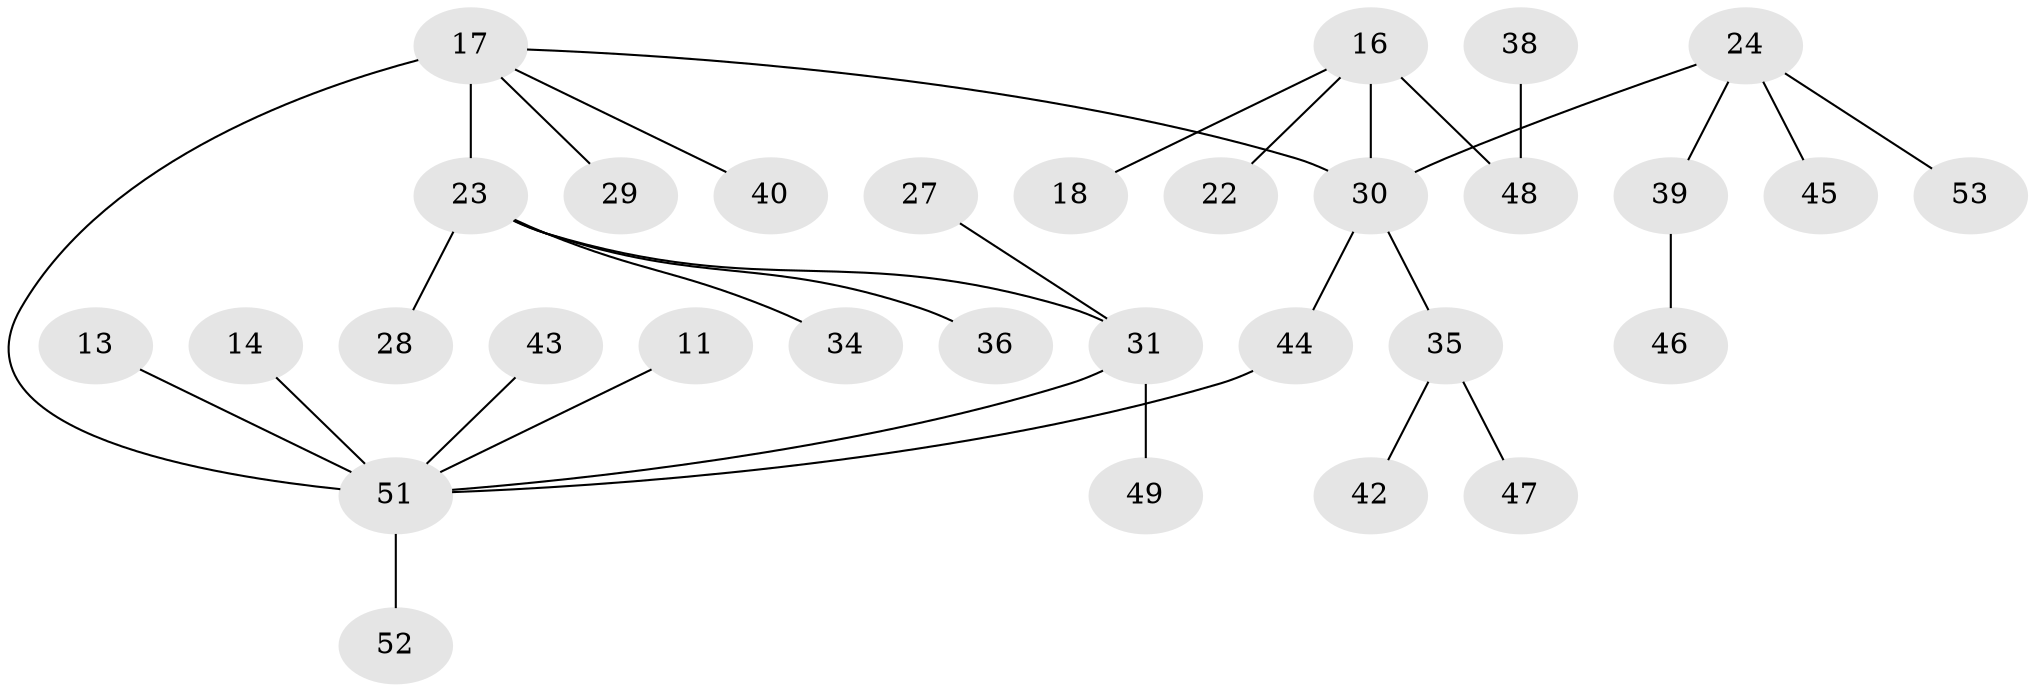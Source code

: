 // original degree distribution, {6: 0.03773584905660377, 1: 0.4528301886792453, 2: 0.22641509433962265, 5: 0.05660377358490566, 4: 0.09433962264150944, 3: 0.1320754716981132}
// Generated by graph-tools (version 1.1) at 2025/45/03/04/25 21:45:39]
// undirected, 31 vertices, 32 edges
graph export_dot {
graph [start="1"]
  node [color=gray90,style=filled];
  11;
  13;
  14 [super="+12"];
  16;
  17 [super="+15"];
  18;
  22;
  23 [super="+8"];
  24 [super="+20"];
  27;
  28;
  29;
  30 [super="+19"];
  31 [super="+26"];
  34;
  35;
  36;
  38;
  39;
  40;
  42;
  43;
  44 [super="+33"];
  45;
  46;
  47;
  48 [super="+25"];
  49;
  51 [super="+41+50+32"];
  52;
  53;
  11 -- 51;
  13 -- 51;
  14 -- 51;
  16 -- 18;
  16 -- 22;
  16 -- 30 [weight=2];
  16 -- 48;
  17 -- 29;
  17 -- 40;
  17 -- 23;
  17 -- 30;
  17 -- 51 [weight=3];
  23 -- 28;
  23 -- 34;
  23 -- 36;
  23 -- 31;
  24 -- 53;
  24 -- 45;
  24 -- 30;
  24 -- 39;
  27 -- 31;
  30 -- 35;
  30 -- 44;
  31 -- 51 [weight=2];
  31 -- 49;
  35 -- 42;
  35 -- 47;
  38 -- 48;
  39 -- 46;
  43 -- 51;
  44 -- 51;
  51 -- 52;
}
